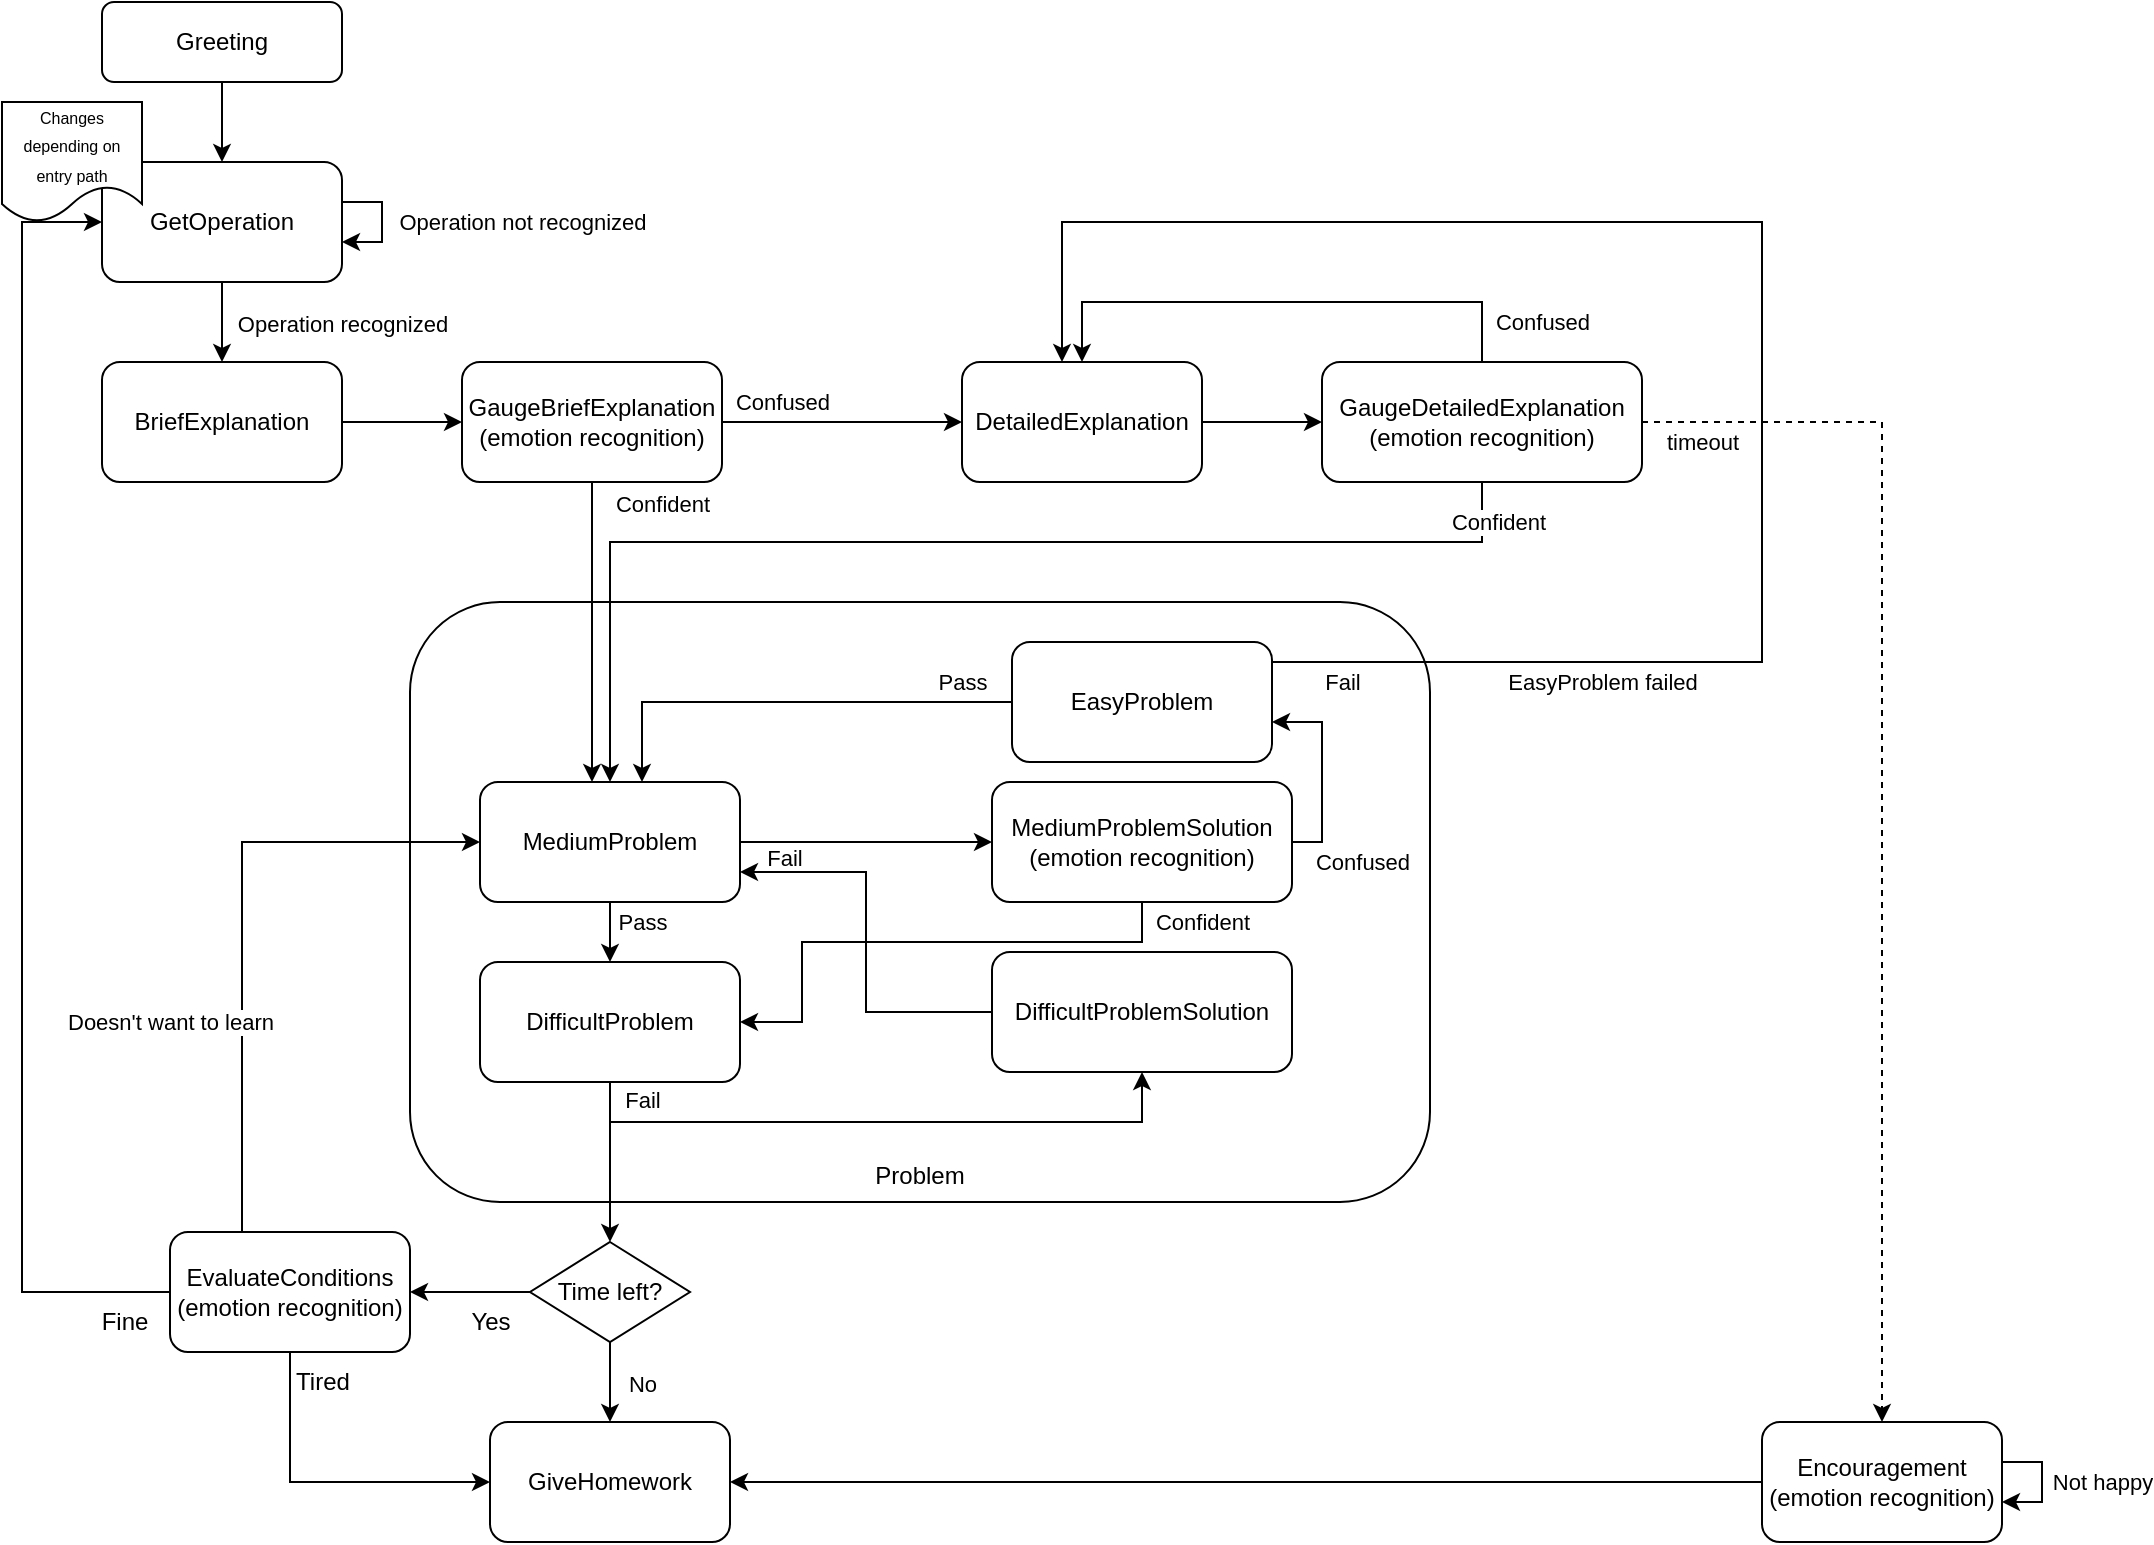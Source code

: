 <mxfile version="15.5.8" type="device"><diagram id="C5RBs43oDa-KdzZeNtuy" name="Page-1"><mxGraphModel dx="1422" dy="780" grid="1" gridSize="10" guides="1" tooltips="1" connect="1" arrows="1" fold="1" page="1" pageScale="1" pageWidth="827" pageHeight="1169" math="0" shadow="0"><root><mxCell id="WIyWlLk6GJQsqaUBKTNV-0"/><mxCell id="WIyWlLk6GJQsqaUBKTNV-1" parent="WIyWlLk6GJQsqaUBKTNV-0"/><mxCell id="eceDS9ZoPQvHZWP0u--4-34" value="&lt;br&gt;&lt;br&gt;&lt;div&gt;&lt;br&gt;&lt;/div&gt;&lt;div&gt;&lt;br&gt;&lt;/div&gt;&lt;div&gt;&lt;br&gt;&lt;/div&gt;&lt;div&gt;&lt;br&gt;&lt;/div&gt;&lt;div&gt;&lt;br&gt;&lt;/div&gt;&lt;div&gt;&lt;br&gt;&lt;/div&gt;&lt;div&gt;&lt;br&gt;&lt;/div&gt;&lt;div&gt;&lt;br&gt;&lt;/div&gt;&lt;div&gt;&lt;br&gt;&lt;/div&gt;&lt;div&gt;&lt;br&gt;&lt;/div&gt;&lt;div&gt;&lt;br&gt;&lt;/div&gt;&lt;div&gt;&lt;br&gt;&lt;/div&gt;&lt;div&gt;&lt;br&gt;&lt;/div&gt;&lt;div&gt;&lt;br&gt;&lt;/div&gt;&lt;div&gt;&lt;br&gt;&lt;/div&gt;&lt;div&gt;&lt;br&gt;&lt;/div&gt;&lt;div&gt;&lt;br&gt;Problem&lt;/div&gt;" style="rounded=1;whiteSpace=wrap;html=1;" parent="WIyWlLk6GJQsqaUBKTNV-1" vertex="1"><mxGeometry x="314" y="380" width="510" height="300" as="geometry"/></mxCell><mxCell id="eceDS9ZoPQvHZWP0u--4-1" value="" style="edgeStyle=orthogonalEdgeStyle;rounded=0;orthogonalLoop=1;jettySize=auto;html=1;" parent="WIyWlLk6GJQsqaUBKTNV-1" source="WIyWlLk6GJQsqaUBKTNV-3" target="eceDS9ZoPQvHZWP0u--4-0" edge="1"><mxGeometry relative="1" as="geometry"/></mxCell><mxCell id="WIyWlLk6GJQsqaUBKTNV-3" value="&lt;div&gt;Greeting&lt;/div&gt;" style="rounded=1;whiteSpace=wrap;html=1;fontSize=12;glass=0;strokeWidth=1;shadow=0;" parent="WIyWlLk6GJQsqaUBKTNV-1" vertex="1"><mxGeometry x="160" y="80" width="120" height="40" as="geometry"/></mxCell><mxCell id="eceDS9ZoPQvHZWP0u--4-5" value="" style="edgeStyle=orthogonalEdgeStyle;rounded=0;orthogonalLoop=1;jettySize=auto;html=1;" parent="WIyWlLk6GJQsqaUBKTNV-1" source="eceDS9ZoPQvHZWP0u--4-0" target="eceDS9ZoPQvHZWP0u--4-4" edge="1"><mxGeometry relative="1" as="geometry"/></mxCell><mxCell id="eceDS9ZoPQvHZWP0u--4-8" value="Operation recognized" style="edgeLabel;html=1;align=center;verticalAlign=middle;resizable=0;points=[];" parent="eceDS9ZoPQvHZWP0u--4-5" vertex="1" connectable="0"><mxGeometry x="0.317" relative="1" as="geometry"><mxPoint x="60" y="-6" as="offset"/></mxGeometry></mxCell><mxCell id="eceDS9ZoPQvHZWP0u--4-0" value="GetOperation" style="whiteSpace=wrap;html=1;rounded=1;shadow=0;strokeWidth=1;glass=0;" parent="WIyWlLk6GJQsqaUBKTNV-1" vertex="1"><mxGeometry x="160" y="160" width="120" height="60" as="geometry"/></mxCell><mxCell id="eceDS9ZoPQvHZWP0u--4-2" style="edgeStyle=orthogonalEdgeStyle;rounded=0;orthogonalLoop=1;jettySize=auto;html=1;" parent="WIyWlLk6GJQsqaUBKTNV-1" source="eceDS9ZoPQvHZWP0u--4-0" target="eceDS9ZoPQvHZWP0u--4-0" edge="1"><mxGeometry relative="1" as="geometry"/></mxCell><mxCell id="eceDS9ZoPQvHZWP0u--4-3" value="Operation not recognized" style="edgeLabel;html=1;align=center;verticalAlign=middle;resizable=0;points=[];" parent="eceDS9ZoPQvHZWP0u--4-2" vertex="1" connectable="0"><mxGeometry x="0.333" y="1" relative="1" as="geometry"><mxPoint x="70" y="-11" as="offset"/></mxGeometry></mxCell><mxCell id="eceDS9ZoPQvHZWP0u--4-7" value="" style="edgeStyle=orthogonalEdgeStyle;rounded=0;orthogonalLoop=1;jettySize=auto;html=1;" parent="WIyWlLk6GJQsqaUBKTNV-1" source="eceDS9ZoPQvHZWP0u--4-4" target="eceDS9ZoPQvHZWP0u--4-6" edge="1"><mxGeometry relative="1" as="geometry"/></mxCell><mxCell id="eceDS9ZoPQvHZWP0u--4-4" value="BriefExplanation" style="whiteSpace=wrap;html=1;rounded=1;shadow=0;strokeWidth=1;glass=0;" parent="WIyWlLk6GJQsqaUBKTNV-1" vertex="1"><mxGeometry x="160" y="260" width="120" height="60" as="geometry"/></mxCell><mxCell id="eceDS9ZoPQvHZWP0u--4-11" value="" style="edgeStyle=orthogonalEdgeStyle;rounded=0;orthogonalLoop=1;jettySize=auto;html=1;" parent="WIyWlLk6GJQsqaUBKTNV-1" source="eceDS9ZoPQvHZWP0u--4-6" target="eceDS9ZoPQvHZWP0u--4-10" edge="1"><mxGeometry relative="1" as="geometry"><Array as="points"><mxPoint x="600" y="290"/><mxPoint x="600" y="290"/></Array></mxGeometry></mxCell><mxCell id="eceDS9ZoPQvHZWP0u--4-12" value="Confused" style="edgeLabel;html=1;align=center;verticalAlign=middle;resizable=0;points=[];" parent="eceDS9ZoPQvHZWP0u--4-11" vertex="1" connectable="0"><mxGeometry x="0.2" relative="1" as="geometry"><mxPoint x="-42" y="-10" as="offset"/></mxGeometry></mxCell><mxCell id="eceDS9ZoPQvHZWP0u--4-15" value="" style="edgeStyle=orthogonalEdgeStyle;rounded=0;orthogonalLoop=1;jettySize=auto;html=1;" parent="WIyWlLk6GJQsqaUBKTNV-1" source="eceDS9ZoPQvHZWP0u--4-6" target="eceDS9ZoPQvHZWP0u--4-14" edge="1"><mxGeometry relative="1" as="geometry"><Array as="points"><mxPoint x="405" y="410"/><mxPoint x="405" y="410"/></Array></mxGeometry></mxCell><mxCell id="eceDS9ZoPQvHZWP0u--4-16" value="Confident" style="edgeLabel;html=1;align=center;verticalAlign=middle;resizable=0;points=[];" parent="eceDS9ZoPQvHZWP0u--4-15" vertex="1" connectable="0"><mxGeometry x="-0.329" y="-2" relative="1" as="geometry"><mxPoint x="37" y="-40" as="offset"/></mxGeometry></mxCell><mxCell id="eceDS9ZoPQvHZWP0u--4-6" value="&lt;div&gt;GaugeBriefExplanation&lt;/div&gt;&lt;div&gt;(emotion recognition)&lt;br&gt;&lt;/div&gt;" style="whiteSpace=wrap;html=1;rounded=1;shadow=0;strokeWidth=1;glass=0;" parent="WIyWlLk6GJQsqaUBKTNV-1" vertex="1"><mxGeometry x="340" y="260" width="130" height="60" as="geometry"/></mxCell><mxCell id="eceDS9ZoPQvHZWP0u--4-18" value="" style="edgeStyle=orthogonalEdgeStyle;rounded=0;orthogonalLoop=1;jettySize=auto;html=1;" parent="WIyWlLk6GJQsqaUBKTNV-1" source="eceDS9ZoPQvHZWP0u--4-10" target="eceDS9ZoPQvHZWP0u--4-17" edge="1"><mxGeometry relative="1" as="geometry"/></mxCell><mxCell id="eceDS9ZoPQvHZWP0u--4-10" value="DetailedExplanation" style="whiteSpace=wrap;html=1;rounded=1;shadow=0;strokeWidth=1;glass=0;" parent="WIyWlLk6GJQsqaUBKTNV-1" vertex="1"><mxGeometry x="590" y="260" width="120" height="60" as="geometry"/></mxCell><mxCell id="eceDS9ZoPQvHZWP0u--4-27" value="" style="edgeStyle=orthogonalEdgeStyle;rounded=0;orthogonalLoop=1;jettySize=auto;html=1;" parent="WIyWlLk6GJQsqaUBKTNV-1" source="eceDS9ZoPQvHZWP0u--4-14" target="eceDS9ZoPQvHZWP0u--4-26" edge="1"><mxGeometry relative="1" as="geometry"/></mxCell><mxCell id="eceDS9ZoPQvHZWP0u--4-28" value="Fail" style="edgeLabel;html=1;align=center;verticalAlign=middle;resizable=0;points=[];" parent="eceDS9ZoPQvHZWP0u--4-27" vertex="1" connectable="0"><mxGeometry x="0.417" y="1" relative="1" as="geometry"><mxPoint x="-68" y="9" as="offset"/></mxGeometry></mxCell><mxCell id="eceDS9ZoPQvHZWP0u--4-36" style="edgeStyle=orthogonalEdgeStyle;rounded=0;orthogonalLoop=1;jettySize=auto;html=1;" parent="WIyWlLk6GJQsqaUBKTNV-1" source="eceDS9ZoPQvHZWP0u--4-14" target="eceDS9ZoPQvHZWP0u--4-25" edge="1"><mxGeometry relative="1" as="geometry"/></mxCell><mxCell id="eceDS9ZoPQvHZWP0u--4-37" value="Pass" style="edgeLabel;html=1;align=center;verticalAlign=middle;resizable=0;points=[];" parent="eceDS9ZoPQvHZWP0u--4-36" vertex="1" connectable="0"><mxGeometry x="-0.792" relative="1" as="geometry"><mxPoint x="16" y="5" as="offset"/></mxGeometry></mxCell><mxCell id="eceDS9ZoPQvHZWP0u--4-14" value="MediumProblem" style="whiteSpace=wrap;html=1;rounded=1;shadow=0;strokeWidth=1;glass=0;" parent="WIyWlLk6GJQsqaUBKTNV-1" vertex="1"><mxGeometry x="349" y="470" width="130" height="60" as="geometry"/></mxCell><mxCell id="eceDS9ZoPQvHZWP0u--4-20" style="edgeStyle=orthogonalEdgeStyle;rounded=0;orthogonalLoop=1;jettySize=auto;html=1;" parent="WIyWlLk6GJQsqaUBKTNV-1" source="eceDS9ZoPQvHZWP0u--4-17" target="eceDS9ZoPQvHZWP0u--4-14" edge="1"><mxGeometry relative="1" as="geometry"><Array as="points"><mxPoint x="850" y="350"/><mxPoint x="414" y="350"/></Array></mxGeometry></mxCell><mxCell id="eceDS9ZoPQvHZWP0u--4-23" value="&lt;div&gt;Confident&lt;/div&gt;" style="edgeLabel;html=1;align=center;verticalAlign=middle;resizable=0;points=[];" parent="eceDS9ZoPQvHZWP0u--4-20" vertex="1" connectable="0"><mxGeometry x="-0.186" y="2" relative="1" as="geometry"><mxPoint x="216" y="-12" as="offset"/></mxGeometry></mxCell><mxCell id="eceDS9ZoPQvHZWP0u--4-21" style="edgeStyle=orthogonalEdgeStyle;rounded=0;orthogonalLoop=1;jettySize=auto;html=1;" parent="WIyWlLk6GJQsqaUBKTNV-1" source="eceDS9ZoPQvHZWP0u--4-17" target="eceDS9ZoPQvHZWP0u--4-10" edge="1"><mxGeometry relative="1" as="geometry"><Array as="points"><mxPoint x="850" y="230"/><mxPoint x="650" y="230"/></Array></mxGeometry></mxCell><mxCell id="eceDS9ZoPQvHZWP0u--4-22" value="Confused" style="edgeLabel;html=1;align=center;verticalAlign=middle;resizable=0;points=[];" parent="eceDS9ZoPQvHZWP0u--4-21" vertex="1" connectable="0"><mxGeometry x="-0.162" y="-2" relative="1" as="geometry"><mxPoint x="109" y="12" as="offset"/></mxGeometry></mxCell><mxCell id="eceDS9ZoPQvHZWP0u--4-67" value="" style="edgeStyle=orthogonalEdgeStyle;rounded=0;orthogonalLoop=1;jettySize=auto;html=1;dashed=1;" parent="WIyWlLk6GJQsqaUBKTNV-1" source="eceDS9ZoPQvHZWP0u--4-17" target="eceDS9ZoPQvHZWP0u--4-66" edge="1"><mxGeometry relative="1" as="geometry"/></mxCell><mxCell id="eceDS9ZoPQvHZWP0u--4-69" value="timeout" style="edgeLabel;html=1;align=center;verticalAlign=middle;resizable=0;points=[];" parent="eceDS9ZoPQvHZWP0u--4-67" vertex="1" connectable="0"><mxGeometry x="-0.97" relative="1" as="geometry"><mxPoint x="20" y="10" as="offset"/></mxGeometry></mxCell><mxCell id="eceDS9ZoPQvHZWP0u--4-17" value="&lt;div&gt;GaugeDetailedExplanation (emotion recognition)&lt;/div&gt;" style="whiteSpace=wrap;html=1;rounded=1;shadow=0;strokeWidth=1;glass=0;" parent="WIyWlLk6GJQsqaUBKTNV-1" vertex="1"><mxGeometry x="770" y="260" width="160" height="60" as="geometry"/></mxCell><mxCell id="eceDS9ZoPQvHZWP0u--4-30" style="edgeStyle=orthogonalEdgeStyle;rounded=0;orthogonalLoop=1;jettySize=auto;html=1;" parent="WIyWlLk6GJQsqaUBKTNV-1" source="eceDS9ZoPQvHZWP0u--4-24" target="eceDS9ZoPQvHZWP0u--4-10" edge="1"><mxGeometry relative="1" as="geometry"><Array as="points"><mxPoint x="990" y="410"/><mxPoint x="990" y="190"/><mxPoint x="640" y="190"/></Array></mxGeometry></mxCell><mxCell id="eceDS9ZoPQvHZWP0u--4-31" value="Fail" style="edgeLabel;html=1;align=center;verticalAlign=middle;resizable=0;points=[];" parent="eceDS9ZoPQvHZWP0u--4-30" vertex="1" connectable="0"><mxGeometry x="-0.672" relative="1" as="geometry"><mxPoint x="-110" y="10" as="offset"/></mxGeometry></mxCell><mxCell id="eceDS9ZoPQvHZWP0u--4-35" value="EasyProblem failed" style="edgeLabel;html=1;align=center;verticalAlign=middle;resizable=0;points=[];" parent="eceDS9ZoPQvHZWP0u--4-30" vertex="1" connectable="0"><mxGeometry x="-0.594" relative="1" as="geometry"><mxPoint x="-15" y="10" as="offset"/></mxGeometry></mxCell><mxCell id="eceDS9ZoPQvHZWP0u--4-32" style="edgeStyle=orthogonalEdgeStyle;rounded=0;orthogonalLoop=1;jettySize=auto;html=1;" parent="WIyWlLk6GJQsqaUBKTNV-1" source="eceDS9ZoPQvHZWP0u--4-24" target="eceDS9ZoPQvHZWP0u--4-14" edge="1"><mxGeometry relative="1" as="geometry"><Array as="points"><mxPoint x="430" y="430"/></Array></mxGeometry></mxCell><mxCell id="eceDS9ZoPQvHZWP0u--4-33" value="&lt;div&gt;Pass&lt;/div&gt;" style="edgeLabel;html=1;align=center;verticalAlign=middle;resizable=0;points=[];" parent="eceDS9ZoPQvHZWP0u--4-32" vertex="1" connectable="0"><mxGeometry x="-0.021" y="3" relative="1" as="geometry"><mxPoint x="85" y="-13" as="offset"/></mxGeometry></mxCell><mxCell id="eceDS9ZoPQvHZWP0u--4-24" value="&lt;div&gt;EasyProblem&lt;/div&gt;" style="whiteSpace=wrap;html=1;rounded=1;shadow=0;strokeWidth=1;glass=0;" parent="WIyWlLk6GJQsqaUBKTNV-1" vertex="1"><mxGeometry x="615" y="400" width="130" height="60" as="geometry"/></mxCell><mxCell id="eceDS9ZoPQvHZWP0u--4-44" style="edgeStyle=orthogonalEdgeStyle;rounded=0;orthogonalLoop=1;jettySize=auto;html=1;" parent="WIyWlLk6GJQsqaUBKTNV-1" source="eceDS9ZoPQvHZWP0u--4-25" target="eceDS9ZoPQvHZWP0u--4-38" edge="1"><mxGeometry relative="1" as="geometry"><Array as="points"><mxPoint x="414" y="640"/><mxPoint x="680" y="640"/></Array></mxGeometry></mxCell><mxCell id="eceDS9ZoPQvHZWP0u--4-45" value="Fail" style="edgeLabel;html=1;align=center;verticalAlign=middle;resizable=0;points=[];" parent="eceDS9ZoPQvHZWP0u--4-44" vertex="1" connectable="0"><mxGeometry x="-0.906" y="-1" relative="1" as="geometry"><mxPoint x="17" y="-6" as="offset"/></mxGeometry></mxCell><mxCell id="eceDS9ZoPQvHZWP0u--4-46" style="edgeStyle=orthogonalEdgeStyle;rounded=0;orthogonalLoop=1;jettySize=auto;html=1;" parent="WIyWlLk6GJQsqaUBKTNV-1" source="eceDS9ZoPQvHZWP0u--4-25" target="eceDS9ZoPQvHZWP0u--4-47" edge="1"><mxGeometry relative="1" as="geometry"><mxPoint x="414" y="730" as="targetPoint"/></mxGeometry></mxCell><mxCell id="eceDS9ZoPQvHZWP0u--4-25" value="DifficultProblem" style="whiteSpace=wrap;html=1;rounded=1;shadow=0;strokeWidth=1;glass=0;" parent="WIyWlLk6GJQsqaUBKTNV-1" vertex="1"><mxGeometry x="349" y="560" width="130" height="60" as="geometry"/></mxCell><mxCell id="eceDS9ZoPQvHZWP0u--4-29" style="edgeStyle=orthogonalEdgeStyle;rounded=0;orthogonalLoop=1;jettySize=auto;html=1;" parent="WIyWlLk6GJQsqaUBKTNV-1" source="eceDS9ZoPQvHZWP0u--4-26" target="eceDS9ZoPQvHZWP0u--4-24" edge="1"><mxGeometry relative="1" as="geometry"><Array as="points"><mxPoint x="770" y="500"/><mxPoint x="770" y="440"/></Array></mxGeometry></mxCell><mxCell id="eceDS9ZoPQvHZWP0u--4-39" value="Confused" style="edgeLabel;html=1;align=center;verticalAlign=middle;resizable=0;points=[];" parent="eceDS9ZoPQvHZWP0u--4-29" vertex="1" connectable="0"><mxGeometry x="-0.556" y="-1" relative="1" as="geometry"><mxPoint x="19" y="17" as="offset"/></mxGeometry></mxCell><mxCell id="eceDS9ZoPQvHZWP0u--4-41" style="edgeStyle=orthogonalEdgeStyle;rounded=0;orthogonalLoop=1;jettySize=auto;html=1;" parent="WIyWlLk6GJQsqaUBKTNV-1" source="eceDS9ZoPQvHZWP0u--4-26" target="eceDS9ZoPQvHZWP0u--4-25" edge="1"><mxGeometry relative="1" as="geometry"><Array as="points"><mxPoint x="680" y="550"/><mxPoint x="510" y="550"/><mxPoint x="510" y="590"/></Array></mxGeometry></mxCell><mxCell id="eceDS9ZoPQvHZWP0u--4-42" value="&lt;div&gt;Confident&lt;/div&gt;" style="edgeLabel;html=1;align=center;verticalAlign=middle;resizable=0;points=[];" parent="eceDS9ZoPQvHZWP0u--4-41" vertex="1" connectable="0"><mxGeometry x="-0.539" relative="1" as="geometry"><mxPoint x="70" y="-10" as="offset"/></mxGeometry></mxCell><mxCell id="eceDS9ZoPQvHZWP0u--4-26" value="MediumProblemSolution (emotion recognition)" style="whiteSpace=wrap;html=1;rounded=1;shadow=0;strokeWidth=1;glass=0;" parent="WIyWlLk6GJQsqaUBKTNV-1" vertex="1"><mxGeometry x="605" y="470" width="150" height="60" as="geometry"/></mxCell><mxCell id="BjbZq8ZRulranL6ydnxG-2" style="edgeStyle=orthogonalEdgeStyle;rounded=0;orthogonalLoop=1;jettySize=auto;html=1;entryX=1;entryY=0.75;entryDx=0;entryDy=0;" edge="1" parent="WIyWlLk6GJQsqaUBKTNV-1" source="eceDS9ZoPQvHZWP0u--4-38" target="eceDS9ZoPQvHZWP0u--4-14"><mxGeometry relative="1" as="geometry"/></mxCell><mxCell id="eceDS9ZoPQvHZWP0u--4-38" value="DifficultProblemSolution" style="whiteSpace=wrap;html=1;rounded=1;shadow=0;strokeWidth=1;glass=0;" parent="WIyWlLk6GJQsqaUBKTNV-1" vertex="1"><mxGeometry x="605" y="555" width="150" height="60" as="geometry"/></mxCell><mxCell id="eceDS9ZoPQvHZWP0u--4-59" value="" style="edgeStyle=orthogonalEdgeStyle;rounded=0;orthogonalLoop=1;jettySize=auto;html=1;" parent="WIyWlLk6GJQsqaUBKTNV-1" source="eceDS9ZoPQvHZWP0u--4-47" target="eceDS9ZoPQvHZWP0u--4-58" edge="1"><mxGeometry relative="1" as="geometry"><Array as="points"><mxPoint x="414" y="780"/><mxPoint x="414" y="780"/></Array></mxGeometry></mxCell><mxCell id="eceDS9ZoPQvHZWP0u--4-60" value="No" style="edgeLabel;html=1;align=center;verticalAlign=middle;resizable=0;points=[];" parent="eceDS9ZoPQvHZWP0u--4-59" vertex="1" connectable="0"><mxGeometry x="0.714" y="-1" relative="1" as="geometry"><mxPoint x="17" y="-14" as="offset"/></mxGeometry></mxCell><mxCell id="eceDS9ZoPQvHZWP0u--4-75" value="" style="edgeStyle=orthogonalEdgeStyle;rounded=0;orthogonalLoop=1;jettySize=auto;html=1;fontSize=8;" parent="WIyWlLk6GJQsqaUBKTNV-1" source="eceDS9ZoPQvHZWP0u--4-47" target="eceDS9ZoPQvHZWP0u--4-74" edge="1"><mxGeometry relative="1" as="geometry"/></mxCell><mxCell id="eceDS9ZoPQvHZWP0u--4-77" value="&lt;font style=&quot;font-size: 12px&quot;&gt;Yes&lt;/font&gt;" style="edgeLabel;html=1;align=center;verticalAlign=middle;resizable=0;points=[];fontSize=8;" parent="eceDS9ZoPQvHZWP0u--4-75" vertex="1" connectable="0"><mxGeometry x="-0.214" y="3" relative="1" as="geometry"><mxPoint x="3" y="12" as="offset"/></mxGeometry></mxCell><mxCell id="eceDS9ZoPQvHZWP0u--4-47" value="Time left?" style="rhombus;whiteSpace=wrap;html=1;" parent="WIyWlLk6GJQsqaUBKTNV-1" vertex="1"><mxGeometry x="374" y="700" width="80" height="50" as="geometry"/></mxCell><mxCell id="eceDS9ZoPQvHZWP0u--4-53" value="&lt;font style=&quot;font-size: 8px&quot;&gt;Changes depending on entry path&lt;/font&gt;" style="shape=document;whiteSpace=wrap;html=1;boundedLbl=1;" parent="WIyWlLk6GJQsqaUBKTNV-1" vertex="1"><mxGeometry x="110" y="130" width="70" height="60" as="geometry"/></mxCell><mxCell id="eceDS9ZoPQvHZWP0u--4-58" value="GiveHomework" style="whiteSpace=wrap;html=1;rounded=1;" parent="WIyWlLk6GJQsqaUBKTNV-1" vertex="1"><mxGeometry x="354" y="790" width="120" height="60" as="geometry"/></mxCell><mxCell id="eceDS9ZoPQvHZWP0u--4-68" style="edgeStyle=orthogonalEdgeStyle;rounded=0;orthogonalLoop=1;jettySize=auto;html=1;" parent="WIyWlLk6GJQsqaUBKTNV-1" source="eceDS9ZoPQvHZWP0u--4-66" target="eceDS9ZoPQvHZWP0u--4-58" edge="1"><mxGeometry relative="1" as="geometry"/></mxCell><mxCell id="eceDS9ZoPQvHZWP0u--4-66" value="Encouragement (emotion recognition)" style="whiteSpace=wrap;html=1;rounded=1;shadow=0;strokeWidth=1;glass=0;" parent="WIyWlLk6GJQsqaUBKTNV-1" vertex="1"><mxGeometry x="990" y="790" width="120" height="60" as="geometry"/></mxCell><mxCell id="eceDS9ZoPQvHZWP0u--4-70" style="edgeStyle=orthogonalEdgeStyle;rounded=0;orthogonalLoop=1;jettySize=auto;html=1;" parent="WIyWlLk6GJQsqaUBKTNV-1" source="eceDS9ZoPQvHZWP0u--4-66" target="eceDS9ZoPQvHZWP0u--4-66" edge="1"><mxGeometry relative="1" as="geometry"/></mxCell><mxCell id="eceDS9ZoPQvHZWP0u--4-71" value="Not happy" style="edgeLabel;html=1;align=center;verticalAlign=middle;resizable=0;points=[];" parent="eceDS9ZoPQvHZWP0u--4-70" vertex="1" connectable="0"><mxGeometry x="0.389" relative="1" as="geometry"><mxPoint x="31" y="-10" as="offset"/></mxGeometry></mxCell><mxCell id="eceDS9ZoPQvHZWP0u--4-76" style="edgeStyle=orthogonalEdgeStyle;rounded=0;orthogonalLoop=1;jettySize=auto;html=1;fontSize=8;" parent="WIyWlLk6GJQsqaUBKTNV-1" source="eceDS9ZoPQvHZWP0u--4-74" target="eceDS9ZoPQvHZWP0u--4-0" edge="1"><mxGeometry relative="1" as="geometry"><Array as="points"><mxPoint x="120" y="725"/><mxPoint x="120" y="190"/></Array></mxGeometry></mxCell><mxCell id="eceDS9ZoPQvHZWP0u--4-78" value="Fine" style="edgeLabel;html=1;align=center;verticalAlign=middle;resizable=0;points=[];fontSize=12;" parent="eceDS9ZoPQvHZWP0u--4-76" vertex="1" connectable="0"><mxGeometry x="-0.906" y="-3" relative="1" as="geometry"><mxPoint x="7" y="18" as="offset"/></mxGeometry></mxCell><mxCell id="eceDS9ZoPQvHZWP0u--4-79" style="edgeStyle=orthogonalEdgeStyle;rounded=0;orthogonalLoop=1;jettySize=auto;html=1;fontSize=12;" parent="WIyWlLk6GJQsqaUBKTNV-1" source="eceDS9ZoPQvHZWP0u--4-74" target="eceDS9ZoPQvHZWP0u--4-58" edge="1"><mxGeometry relative="1" as="geometry"><Array as="points"><mxPoint x="254" y="820"/></Array></mxGeometry></mxCell><mxCell id="eceDS9ZoPQvHZWP0u--4-80" value="Tired" style="edgeLabel;html=1;align=center;verticalAlign=middle;resizable=0;points=[];fontSize=12;" parent="eceDS9ZoPQvHZWP0u--4-79" vertex="1" connectable="0"><mxGeometry x="0.621" relative="1" as="geometry"><mxPoint x="-53" y="-50" as="offset"/></mxGeometry></mxCell><mxCell id="BjbZq8ZRulranL6ydnxG-0" style="edgeStyle=orthogonalEdgeStyle;rounded=0;orthogonalLoop=1;jettySize=auto;html=1;entryX=0;entryY=0.5;entryDx=0;entryDy=0;" edge="1" parent="WIyWlLk6GJQsqaUBKTNV-1" source="eceDS9ZoPQvHZWP0u--4-74" target="eceDS9ZoPQvHZWP0u--4-14"><mxGeometry relative="1" as="geometry"><Array as="points"><mxPoint x="230" y="500"/></Array></mxGeometry></mxCell><mxCell id="BjbZq8ZRulranL6ydnxG-1" value="Doesn't want to learn" style="edgeLabel;html=1;align=center;verticalAlign=middle;resizable=0;points=[];" vertex="1" connectable="0" parent="BjbZq8ZRulranL6ydnxG-0"><mxGeometry x="-0.44" y="-1" relative="1" as="geometry"><mxPoint x="-37" y="-17" as="offset"/></mxGeometry></mxCell><mxCell id="eceDS9ZoPQvHZWP0u--4-74" value="EvaluateConditions (emotion recognition)" style="whiteSpace=wrap;html=1;rounded=1;" parent="WIyWlLk6GJQsqaUBKTNV-1" vertex="1"><mxGeometry x="194" y="695" width="120" height="60" as="geometry"/></mxCell></root></mxGraphModel></diagram></mxfile>